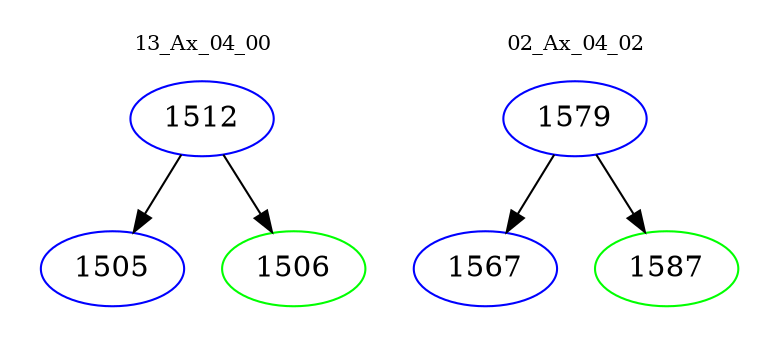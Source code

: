 digraph{
subgraph cluster_0 {
color = white
label = "13_Ax_04_00";
fontsize=10;
T0_1512 [label="1512", color="blue"]
T0_1512 -> T0_1505 [color="black"]
T0_1505 [label="1505", color="blue"]
T0_1512 -> T0_1506 [color="black"]
T0_1506 [label="1506", color="green"]
}
subgraph cluster_1 {
color = white
label = "02_Ax_04_02";
fontsize=10;
T1_1579 [label="1579", color="blue"]
T1_1579 -> T1_1567 [color="black"]
T1_1567 [label="1567", color="blue"]
T1_1579 -> T1_1587 [color="black"]
T1_1587 [label="1587", color="green"]
}
}
